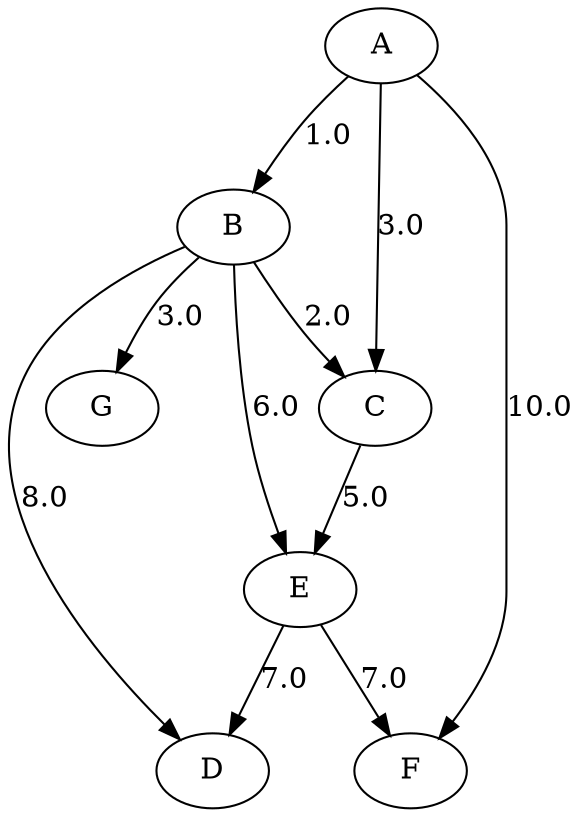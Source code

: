 digraph g {
edge [color=black]
  A -> B [label = 1.0]
  A -> C [label = 3.0]
  A -> F [label = 10.0]
  B -> C [label = 2.0]
  B -> E [label = 6.0]
  B -> D [label = 8.0]
  B -> G [label = 3.0]
  C -> E [label = 5.0]
  E -> D [label = 7.0]
  E -> F [label = 7.0]
}

